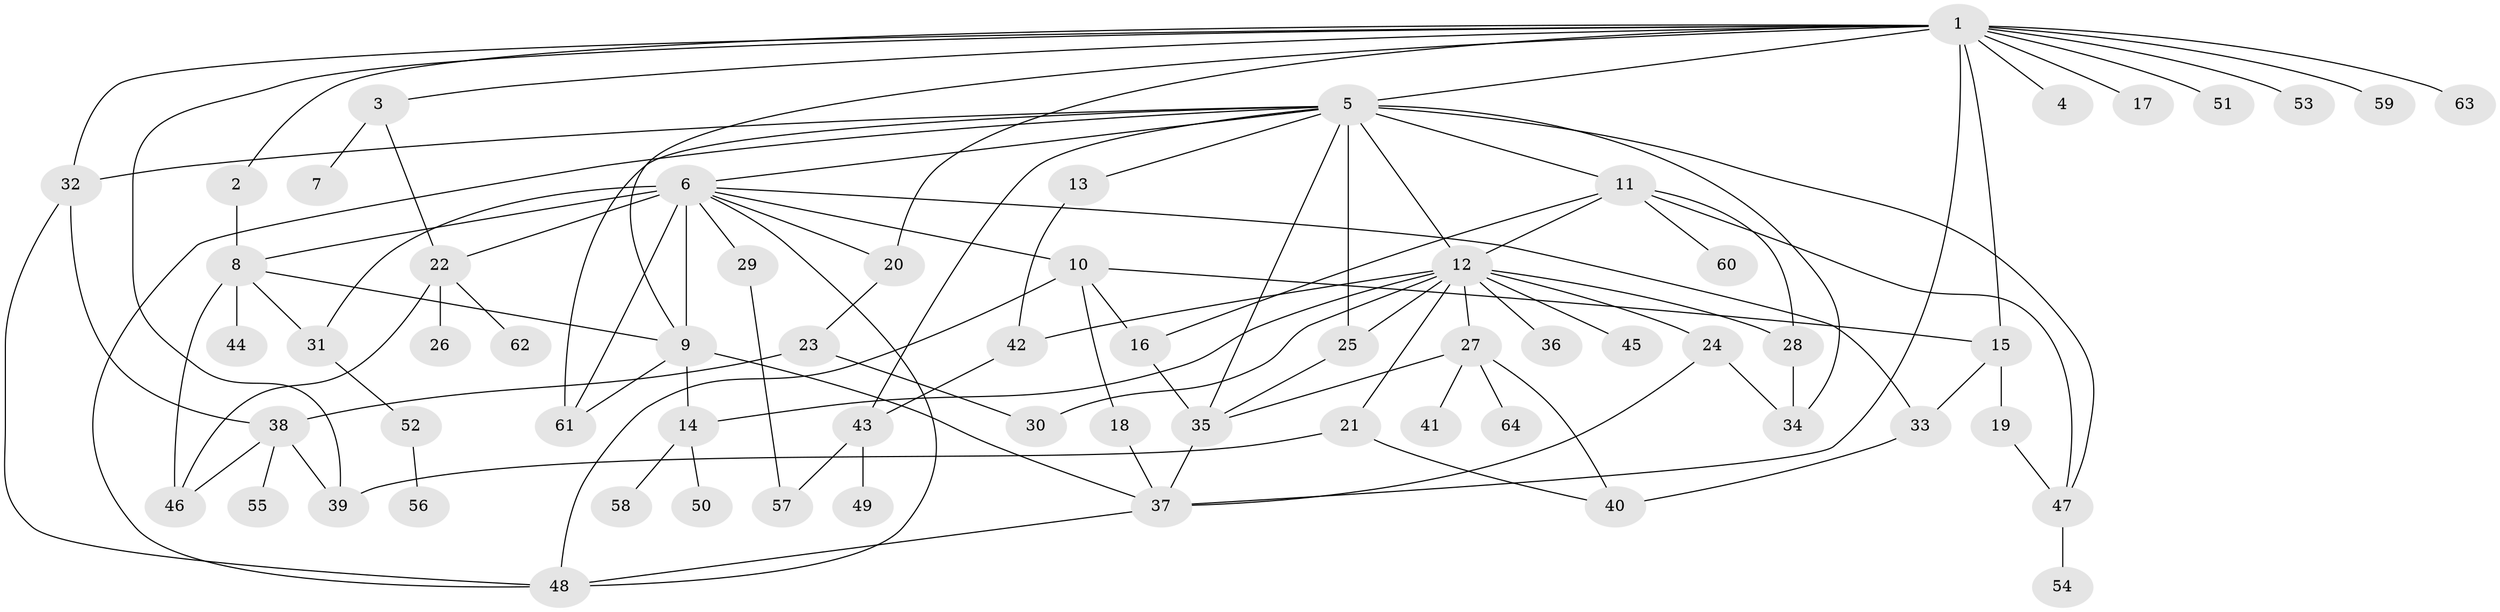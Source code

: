 // original degree distribution, {18: 0.0078125, 2: 0.1875, 4: 0.046875, 1: 0.484375, 26: 0.0078125, 20: 0.0078125, 5: 0.0625, 6: 0.0546875, 7: 0.015625, 13: 0.0078125, 3: 0.1171875}
// Generated by graph-tools (version 1.1) at 2025/35/03/09/25 02:35:39]
// undirected, 64 vertices, 105 edges
graph export_dot {
graph [start="1"]
  node [color=gray90,style=filled];
  1;
  2;
  3;
  4;
  5;
  6;
  7;
  8;
  9;
  10;
  11;
  12;
  13;
  14;
  15;
  16;
  17;
  18;
  19;
  20;
  21;
  22;
  23;
  24;
  25;
  26;
  27;
  28;
  29;
  30;
  31;
  32;
  33;
  34;
  35;
  36;
  37;
  38;
  39;
  40;
  41;
  42;
  43;
  44;
  45;
  46;
  47;
  48;
  49;
  50;
  51;
  52;
  53;
  54;
  55;
  56;
  57;
  58;
  59;
  60;
  61;
  62;
  63;
  64;
  1 -- 2 [weight=1.0];
  1 -- 3 [weight=1.0];
  1 -- 4 [weight=1.0];
  1 -- 5 [weight=1.0];
  1 -- 9 [weight=1.0];
  1 -- 15 [weight=1.0];
  1 -- 17 [weight=1.0];
  1 -- 20 [weight=1.0];
  1 -- 32 [weight=1.0];
  1 -- 37 [weight=1.0];
  1 -- 39 [weight=1.0];
  1 -- 51 [weight=1.0];
  1 -- 53 [weight=1.0];
  1 -- 59 [weight=1.0];
  1 -- 63 [weight=1.0];
  2 -- 8 [weight=1.0];
  3 -- 7 [weight=1.0];
  3 -- 22 [weight=1.0];
  5 -- 6 [weight=1.0];
  5 -- 11 [weight=1.0];
  5 -- 12 [weight=1.0];
  5 -- 13 [weight=1.0];
  5 -- 25 [weight=8.0];
  5 -- 32 [weight=1.0];
  5 -- 34 [weight=1.0];
  5 -- 35 [weight=1.0];
  5 -- 43 [weight=1.0];
  5 -- 47 [weight=1.0];
  5 -- 48 [weight=1.0];
  5 -- 61 [weight=1.0];
  6 -- 8 [weight=1.0];
  6 -- 9 [weight=7.0];
  6 -- 10 [weight=1.0];
  6 -- 20 [weight=1.0];
  6 -- 22 [weight=1.0];
  6 -- 29 [weight=1.0];
  6 -- 31 [weight=1.0];
  6 -- 33 [weight=1.0];
  6 -- 48 [weight=1.0];
  6 -- 61 [weight=1.0];
  8 -- 9 [weight=1.0];
  8 -- 31 [weight=1.0];
  8 -- 44 [weight=1.0];
  8 -- 46 [weight=3.0];
  9 -- 14 [weight=1.0];
  9 -- 37 [weight=1.0];
  9 -- 61 [weight=1.0];
  10 -- 15 [weight=1.0];
  10 -- 16 [weight=1.0];
  10 -- 18 [weight=1.0];
  10 -- 48 [weight=1.0];
  11 -- 12 [weight=1.0];
  11 -- 16 [weight=1.0];
  11 -- 28 [weight=1.0];
  11 -- 47 [weight=1.0];
  11 -- 60 [weight=1.0];
  12 -- 14 [weight=1.0];
  12 -- 21 [weight=1.0];
  12 -- 24 [weight=1.0];
  12 -- 25 [weight=1.0];
  12 -- 27 [weight=1.0];
  12 -- 28 [weight=1.0];
  12 -- 30 [weight=1.0];
  12 -- 36 [weight=1.0];
  12 -- 42 [weight=1.0];
  12 -- 45 [weight=1.0];
  13 -- 42 [weight=1.0];
  14 -- 50 [weight=1.0];
  14 -- 58 [weight=1.0];
  15 -- 19 [weight=1.0];
  15 -- 33 [weight=1.0];
  16 -- 35 [weight=1.0];
  18 -- 37 [weight=1.0];
  19 -- 47 [weight=1.0];
  20 -- 23 [weight=1.0];
  21 -- 39 [weight=1.0];
  21 -- 40 [weight=1.0];
  22 -- 26 [weight=1.0];
  22 -- 46 [weight=1.0];
  22 -- 62 [weight=1.0];
  23 -- 30 [weight=1.0];
  23 -- 38 [weight=2.0];
  24 -- 34 [weight=1.0];
  24 -- 37 [weight=1.0];
  25 -- 35 [weight=1.0];
  27 -- 35 [weight=1.0];
  27 -- 40 [weight=1.0];
  27 -- 41 [weight=1.0];
  27 -- 64 [weight=1.0];
  28 -- 34 [weight=3.0];
  29 -- 57 [weight=1.0];
  31 -- 52 [weight=1.0];
  32 -- 38 [weight=1.0];
  32 -- 48 [weight=1.0];
  33 -- 40 [weight=1.0];
  35 -- 37 [weight=1.0];
  37 -- 48 [weight=1.0];
  38 -- 39 [weight=2.0];
  38 -- 46 [weight=1.0];
  38 -- 55 [weight=1.0];
  42 -- 43 [weight=1.0];
  43 -- 49 [weight=1.0];
  43 -- 57 [weight=1.0];
  47 -- 54 [weight=1.0];
  52 -- 56 [weight=1.0];
}
